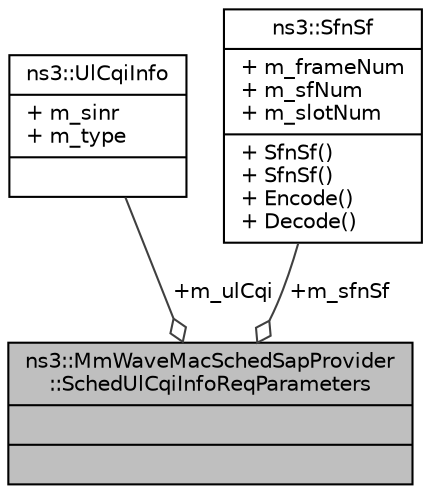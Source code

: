 digraph "ns3::MmWaveMacSchedSapProvider::SchedUlCqiInfoReqParameters"
{
  edge [fontname="Helvetica",fontsize="10",labelfontname="Helvetica",labelfontsize="10"];
  node [fontname="Helvetica",fontsize="10",shape=record];
  Node1 [label="{ns3::MmWaveMacSchedSapProvider\l::SchedUlCqiInfoReqParameters\n||}",height=0.2,width=0.4,color="black", fillcolor="grey75", style="filled", fontcolor="black"];
  Node2 -> Node1 [color="grey25",fontsize="10",style="solid",label=" +m_ulCqi" ,arrowhead="odiamond"];
  Node2 [label="{ns3::UlCqiInfo\n|+ m_sinr\l+ m_type\l|}",height=0.2,width=0.4,color="black", fillcolor="white", style="filled",URL="$d6/dfd/structns3_1_1UlCqiInfo.html"];
  Node3 -> Node1 [color="grey25",fontsize="10",style="solid",label=" +m_sfnSf" ,arrowhead="odiamond"];
  Node3 [label="{ns3::SfnSf\n|+ m_frameNum\l+ m_sfNum\l+ m_slotNum\l|+ SfnSf()\l+ SfnSf()\l+ Encode()\l+ Decode()\l}",height=0.2,width=0.4,color="black", fillcolor="white", style="filled",URL="$d6/d81/structns3_1_1SfnSf.html"];
}
